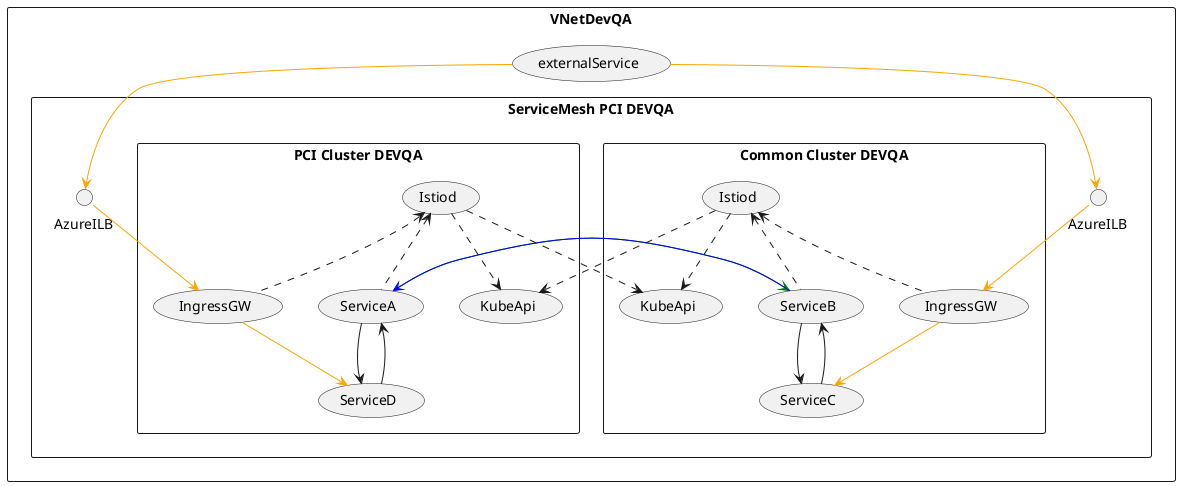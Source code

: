 @startuml multi-primary
rectangle VNetDevQA {
usecase "externalService"
rectangle "ServiceMesh PCI DEVQA" {
interface AzureILB as AzureILBDevQA
interface AzureILB as AzureILBPCIDevQA
rectangle "PCI Cluster DEVQA" {
  usecase "KubeApi" as KubeapiPCIDEVQA
  usecase "Istiod" as IstiodPCIDEVQA
  usecase "ServiceA" as ServiceAPCIDEVQA
  usecase "ServiceD" as ServiceDPCIDEVQA
  usecase "IngressGW" as IngressGWPCIDEVQA
}
rectangle "Common Cluster DEVQA" {
  usecase "KubeApi" as KubeapiCommonDEVQA
  usecase "Istiod" as IstiodCommonDEVQA
  usecase "ServiceB" as ServiceBCommonDEVQA
  usecase "ServiceC" as ServiceCCommonDEVQA
  usecase "IngressGW" as IngressGWCommonDEVQA
}
'External Service to Service C'
externalService -[#Orange]-> AzureILBDevQA
AzureILBDevQA -[#Orange]-> IngressGWCommonDEVQA
IngressGWCommonDEVQA -[#Orange]-> ServiceCCommonDEVQA
'External Service to Service D'
externalService -[#Orange]-> AzureILBPCIDevQA
AzureILBPCIDevQA -[#Orange]-> IngressGWPCIDEVQA
IngressGWPCIDEVQA -[#Orange]-> ServiceDPCIDEVQA


ServiceAPCIDEVQA -[#Green]-> ServiceBCommonDEVQA
ServiceBCommonDEVQA -[#Blue]-> ServiceAPCIDEVQA
ServiceBCommonDEVQA --> ServiceCCommonDEVQA
ServiceCCommonDEVQA --> ServiceBCommonDEVQA
ServiceAPCIDEVQA --> ServiceDPCIDEVQA
ServiceDPCIDEVQA --> ServiceAPCIDEVQA
IstiodPCIDEVQA ..> KubeapiPCIDEVQA
IstiodPCIDEVQA ..> KubeapiCommonDEVQA
IstiodCommonDEVQA ..> KubeapiCommonDEVQA
IstiodCommonDEVQA ..> KubeapiPCIDEVQA
IstiodPCIDEVQA <.. ServiceAPCIDEVQA
IstiodPCIDEVQA <.. IngressGWPCIDEVQA
IstiodCommonDEVQA <.. ServiceBCommonDEVQA
IstiodCommonDEVQA <.. IngressGWCommonDEVQA
}
}
@enduml